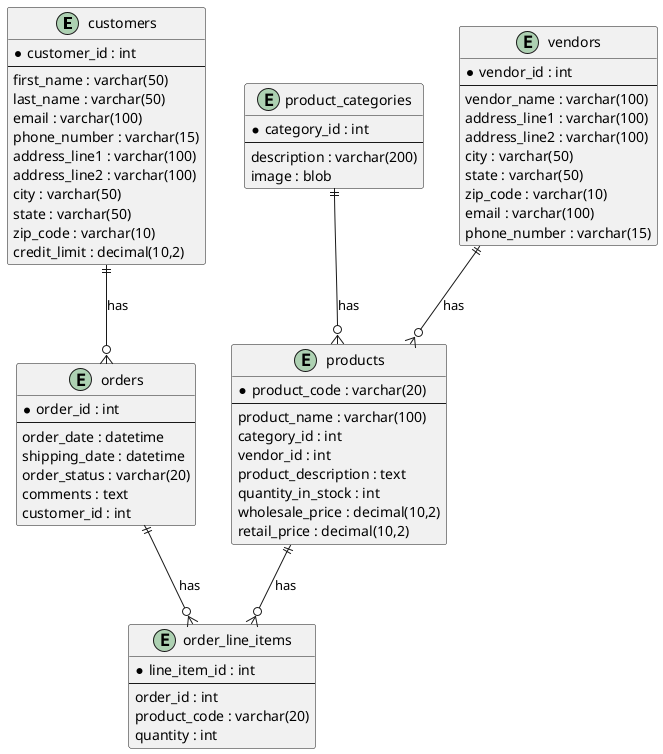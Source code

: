 @startuml

entity "customers" as customers {
  *customer_id : int
  --
  first_name : varchar(50)
  last_name : varchar(50)
  email : varchar(100)
  phone_number : varchar(15)
  address_line1 : varchar(100)
  address_line2 : varchar(100)
  city : varchar(50)
  state : varchar(50)
  zip_code : varchar(10)
  credit_limit : decimal(10,2)
}

entity "orders" as orders {
  *order_id : int
  --
  order_date : datetime
  shipping_date : datetime
  order_status : varchar(20)
  comments : text
  customer_id : int
}

entity "products" as products {
  *product_code : varchar(20)
  --
  product_name : varchar(100)
  category_id : int
  vendor_id : int
  product_description : text
  quantity_in_stock : int
  wholesale_price : decimal(10,2)
  retail_price : decimal(10,2)
}

entity "product_categories" as product_categories {
  *category_id : int
  --
  description : varchar(200)
  image : blob
}

entity "vendors" as vendors {
  *vendor_id : int
  --
  vendor_name : varchar(100)
  address_line1 : varchar(100)
  address_line2 : varchar(100)
  city : varchar(50)
  state : varchar(50)
  zip_code : varchar(10)
  email : varchar(100)
  phone_number : varchar(15)
}

entity "order_line_items" as order_line_items {
  *line_item_id : int
  --
  order_id : int
  product_code : varchar(20)
  quantity : int
}

customers ||--o{ orders : has
orders ||--o{ order_line_items : has
products ||--o{ order_line_items : has
product_categories ||--o{ products : has
vendors ||--o{ products : has

@enduml
